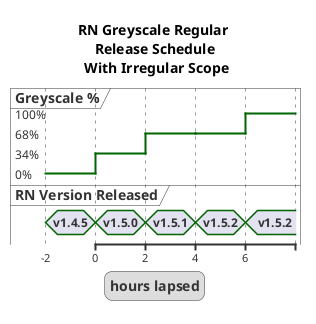 @startuml
title RN Greyscale Regular \nRelease Schedule\n With Irregular Scope

robust "Greyscale %" as RN
concise "RN Version Released" as version

legend
hours lapsed
end legend

@-2
RN is "0%"
version is "v1.4.5"

@0
version is "v1.5.0"
RN is "34%"

@2
version is "v1.5.1"
RN is "68%"

@4
version is "v1.5.2"
RN is "68%"

@6
version is "v1.5.2"
RN is "100%"

@enduml
